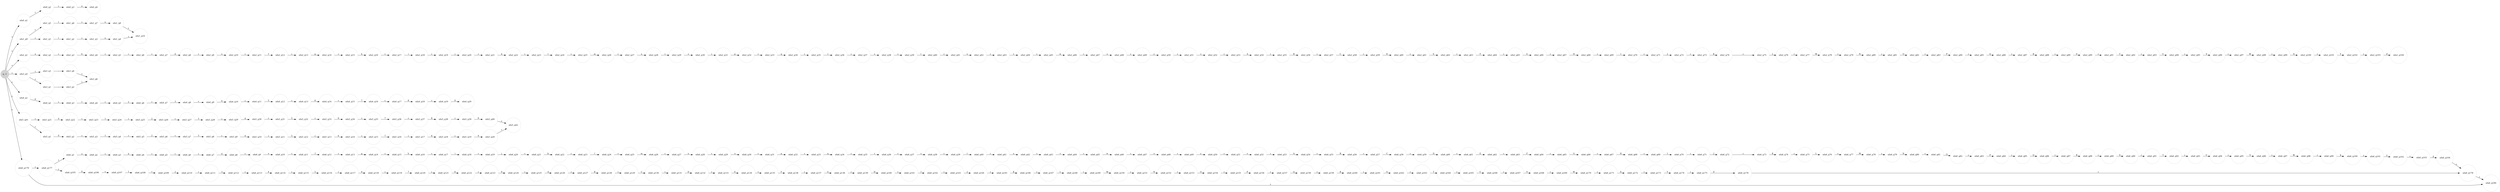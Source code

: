 digraph MegaNFA {
	rankdir=LR
	node [color=lightgrey shape=circle style=filled]
	"q_-1"
	node [shape=circle style=""]
	nfa0_q1
	node [shape=circle style=""]
	nfa0_q4
	node [shape=circle style=""]
	nfa0_q3
	node [shape=circle style=""]
	nfa0_q2
	node [shape=circle style=""]
	nfa1_q5
	node [shape=circle style=""]
	nfa1_q7
	node [shape=circle style=""]
	nfa1_q9
	node [shape=circle style=""]
	nfa1_q3
	node [shape=circle style=""]
	nfa1_q4
	node [shape=circle style=""]
	nfa1_q1
	node [shape=circle style=""]
	nfa1_q10
	node [shape=circle style=""]
	nfa1_q6
	node [shape=circle style=""]
	nfa1_q8
	node [shape=circle style=""]
	nfa1_q2
	node [shape=circle style=""]
	nfa2_q1
	node [shape=circle style=""]
	nfa2_q9
	node [shape=circle style=""]
	nfa2_q45
	node [shape=circle style=""]
	nfa2_q10
	node [shape=circle style=""]
	nfa2_q77
	node [shape=circle style=""]
	nfa2_q46
	node [shape=circle style=""]
	nfa2_q78
	node [shape=circle style=""]
	nfa2_q13
	node [shape=circle style=""]
	nfa2_q14
	node [shape=circle style=""]
	nfa2_q15
	node [shape=circle style=""]
	nfa2_q47
	node [shape=circle style=""]
	nfa2_q79
	node [shape=circle style=""]
	nfa2_q16
	node [shape=circle style=""]
	nfa2_q48
	node [shape=circle style=""]
	nfa2_q80
	node [shape=circle style=""]
	nfa2_q49
	node [shape=circle style=""]
	nfa2_q17
	node [shape=circle style=""]
	nfa2_q81
	node [shape=circle style=""]
	nfa2_q50
	node [shape=circle style=""]
	nfa2_q18
	node [shape=circle style=""]
	nfa2_q82
	node [shape=circle style=""]
	nfa2_q19
	node [shape=circle style=""]
	nfa2_q51
	node [shape=circle style=""]
	nfa2_q83
	node [shape=circle style=""]
	nfa2_q52
	node [shape=circle style=""]
	nfa2_q20
	node [shape=circle style=""]
	nfa2_q84
	node [shape=circle style=""]
	nfa2_q21
	node [shape=circle style=""]
	nfa2_q53
	node [shape=circle style=""]
	nfa2_q85
	node [shape=circle style=""]
	nfa2_q22
	node [shape=circle style=""]
	nfa2_q54
	node [shape=circle style=""]
	nfa2_q86
	node [shape=circle style=""]
	nfa2_q23
	node [shape=circle style=""]
	nfa2_q55
	node [shape=circle style=""]
	nfa2_q87
	node [shape=circle style=""]
	nfa2_q24
	node [shape=circle style=""]
	nfa2_q56
	node [shape=circle style=""]
	nfa2_q76
	node [shape=circle style=""]
	nfa2_q88
	node [shape=circle style=""]
	nfa2_q25
	node [shape=circle style=""]
	nfa2_q57
	node [shape=circle style=""]
	nfa2_q89
	node [shape=circle style=""]
	nfa2_q26
	node [shape=circle style=""]
	nfa2_q58
	node [shape=circle style=""]
	nfa2_q90
	node [shape=circle style=""]
	nfa2_q27
	node [shape=circle style=""]
	nfa2_q59
	node [shape=circle style=""]
	nfa2_q91
	node [shape=circle style=""]
	nfa2_q28
	node [shape=circle style=""]
	nfa2_q60
	node [shape=circle style=""]
	nfa2_q92
	node [shape=circle style=""]
	nfa2_q29
	node [shape=circle style=""]
	nfa2_q61
	node [shape=circle style=""]
	nfa2_q93
	node [shape=circle style=""]
	nfa2_q11
	node [shape=circle style=""]
	nfa2_q30
	node [shape=circle style=""]
	nfa2_q62
	node [shape=circle style=""]
	nfa2_q94
	node [shape=circle style=""]
	nfa2_q31
	node [shape=circle style=""]
	nfa2_q63
	node [shape=circle style=""]
	nfa2_q95
	node [shape=circle style=""]
	nfa2_q32
	node [shape=circle style=""]
	nfa2_q64
	node [shape=circle style=""]
	nfa2_q96
	node [shape=circle style=""]
	nfa2_q12
	node [shape=circle style=""]
	nfa2_q33
	node [shape=circle style=""]
	nfa2_q65
	node [shape=circle style=""]
	nfa2_q97
	node [shape=circle style=""]
	nfa2_q34
	node [shape=circle style=""]
	nfa2_q66
	node [shape=circle style=""]
	nfa2_q98
	node [shape=circle style=""]
	nfa2_q35
	node [shape=circle style=""]
	nfa2_q67
	node [shape=circle style=""]
	nfa2_q99
	node [shape=circle style=""]
	nfa2_q36
	node [shape=circle style=""]
	nfa2_q68
	node [shape=circle style=""]
	nfa2_q100
	node [shape=circle style=""]
	nfa2_q2
	node [shape=circle style=""]
	nfa2_q37
	node [shape=circle style=""]
	nfa2_q69
	node [shape=circle style=""]
	nfa2_q101
	node [shape=circle style=""]
	nfa2_q3
	node [shape=circle style=""]
	nfa2_q38
	node [shape=circle style=""]
	nfa2_q70
	node [shape=circle style=""]
	nfa2_q102
	node [shape=circle style=""]
	nfa2_q4
	node [shape=circle style=""]
	nfa2_q39
	node [shape=circle style=""]
	nfa2_q71
	node [shape=circle style=""]
	nfa2_q103
	node [shape=circle style=""]
	nfa2_q40
	node [shape=circle style=""]
	nfa2_q72
	node [shape=circle style=""]
	nfa2_q104
	node [shape=circle style=""]
	nfa2_q5
	node [shape=circle style=""]
	nfa2_q6
	node [shape=circle style=""]
	nfa2_q41
	node [shape=circle style=""]
	nfa2_q73
	node [shape=circle style=""]
	nfa2_q42
	node [shape=circle style=""]
	nfa2_q74
	node [shape=circle style=""]
	nfa2_q7
	node [shape=circle style=""]
	nfa2_q8
	node [shape=circle style=""]
	nfa2_q43
	node [shape=circle style=""]
	nfa2_q75
	node [shape=circle style=""]
	nfa2_q44
	node [shape=circle style=""]
	nfa3_q2
	node [shape=circle style=""]
	nfa3_q3
	node [shape=circle style=""]
	nfa3_q5
	node [shape=circle style=""]
	nfa3_q1
	node [shape=circle style=""]
	nfa3_q6
	node [shape=circle style=""]
	nfa3_q4
	node [shape=circle style=""]
	nfa4_q17
	node [shape=circle style=""]
	nfa4_q18
	node [shape=circle style=""]
	nfa4_q12
	node [shape=circle style=""]
	nfa4_q1
	node [shape=circle style=""]
	nfa4_q11
	node [shape=circle style=""]
	nfa4_q19
	node [shape=circle style=""]
	nfa4_q20
	node [shape=circle style=""]
	nfa4_q10
	node [shape=circle style=""]
	nfa4_q9
	node [shape=circle style=""]
	nfa4_q8
	node [shape=circle style=""]
	nfa4_q7
	node [shape=circle style=""]
	nfa4_q13
	node [shape=circle style=""]
	nfa4_q6
	node [shape=circle style=""]
	nfa4_q14
	node [shape=circle style=""]
	nfa4_q5
	node [shape=circle style=""]
	nfa4_q15
	node [shape=circle style=""]
	nfa4_q4
	node [shape=circle style=""]
	nfa4_q16
	node [shape=circle style=""]
	nfa4_q3
	node [shape=circle style=""]
	nfa4_q2
	node [shape=circle style=""]
	nfa5_q9
	node [shape=circle style=""]
	nfa5_q16
	node [shape=circle style=""]
	nfa5_q20
	node [shape=circle style=""]
	nfa5_q31
	node [shape=circle style=""]
	nfa5_q39
	node [shape=circle style=""]
	nfa5_q3
	node [shape=circle style=""]
	nfa5_q10
	node [shape=circle style=""]
	nfa5_q32
	node [shape=circle style=""]
	nfa5_q40
	node [shape=circle style=""]
	nfa5_q4
	node [shape=circle style=""]
	nfa5_q11
	node [shape=circle style=""]
	nfa5_q41
	node [shape=circle style=""]
	nfa5_q15
	node [shape=circle style=""]
	nfa5_q19
	node [shape=circle style=""]
	nfa5_q42
	node [shape=circle style=""]
	nfa5_q33
	node [shape=circle style=""]
	nfa5_q12
	node [shape=circle style=""]
	nfa5_q34
	node [shape=circle style=""]
	nfa5_q5
	node [shape=circle style=""]
	nfa5_q13
	node [shape=circle style=""]
	nfa5_q26
	node [shape=circle style=""]
	nfa5_q30
	node [shape=circle style=""]
	nfa5_q14
	node [shape=circle style=""]
	nfa5_q18
	node [shape=circle style=""]
	nfa5_q21
	node [shape=circle style=""]
	nfa5_q38
	node [shape=circle style=""]
	nfa5_q24
	node [shape=circle style=""]
	nfa5_q27
	node [shape=circle style=""]
	nfa5_q35
	node [shape=circle style=""]
	nfa5_q6
	node [shape=circle style=""]
	nfa5_q22
	node [shape=circle style=""]
	nfa5_q28
	node [shape=circle style=""]
	nfa5_q36
	node [shape=circle style=""]
	nfa5_q7
	node [shape=circle style=""]
	nfa5_q25
	node [shape=circle style=""]
	nfa5_q2
	node [shape=circle style=""]
	nfa5_q17
	node [shape=circle style=""]
	nfa5_q23
	node [shape=circle style=""]
	nfa5_q29
	node [shape=circle style=""]
	nfa5_q37
	node [shape=circle style=""]
	nfa5_q8
	node [shape=circle style=""]
	nfa5_q1
	node [shape=circle style=""]
	nfa6_q8
	node [shape=circle style=""]
	nfa6_q87
	node [shape=circle style=""]
	nfa6_q119
	node [shape=circle style=""]
	nfa6_q51
	node [shape=circle style=""]
	nfa6_q151
	node [shape=circle style=""]
	nfa6_q9
	node [shape=circle style=""]
	nfa6_q88
	node [shape=circle style=""]
	nfa6_q120
	node [shape=circle style=""]
	nfa6_q52
	node [shape=circle style=""]
	nfa6_q152
	node [shape=circle style=""]
	nfa6_q10
	node [shape=circle style=""]
	nfa6_q53
	node [shape=circle style=""]
	nfa6_q89
	node [shape=circle style=""]
	nfa6_q121
	node [shape=circle style=""]
	nfa6_q11
	node [shape=circle style=""]
	nfa6_q153
	node [shape=circle style=""]
	nfa6_q54
	node [shape=circle style=""]
	nfa6_q90
	node [shape=circle style=""]
	nfa6_q122
	node [shape=circle style=""]
	nfa6_q12
	node [shape=circle style=""]
	nfa6_q154
	node [shape=circle style=""]
	nfa6_q55
	node [shape=circle style=""]
	nfa6_q13
	node [shape=circle style=""]
	nfa6_q56
	node [shape=circle style=""]
	nfa6_q91
	node [shape=circle style=""]
	nfa6_q123
	node [shape=circle style=""]
	nfa6_q155
	node [shape=circle style=""]
	nfa6_q14
	node [shape=circle style=""]
	nfa6_q57
	node [shape=circle style=""]
	nfa6_q92
	node [shape=circle style=""]
	nfa6_q124
	node [shape=circle style=""]
	nfa6_q156
	node [shape=circle style=""]
	nfa6_q15
	node [shape=circle style=""]
	nfa6_q58
	node [shape=circle style=""]
	nfa6_q16
	node [shape=circle style=""]
	nfa6_q93
	node [shape=circle style=""]
	nfa6_q125
	node [shape=circle style=""]
	nfa6_q59
	node [shape=circle style=""]
	nfa6_q157
	node [shape=circle style=""]
	nfa6_q17
	node [shape=circle style=""]
	nfa6_q94
	node [shape=circle style=""]
	nfa6_q126
	node [shape=circle style=""]
	nfa6_q60
	node [shape=circle style=""]
	nfa6_q158
	node [shape=circle style=""]
	nfa6_q18
	node [shape=circle style=""]
	nfa6_q61
	node [shape=circle style=""]
	nfa6_q95
	node [shape=circle style=""]
	nfa6_q127
	node [shape=circle style=""]
	nfa6_q19
	node [shape=circle style=""]
	nfa6_q159
	node [shape=circle style=""]
	nfa6_q62
	node [shape=circle style=""]
	nfa6_q96
	node [shape=circle style=""]
	nfa6_q128
	node [shape=circle style=""]
	nfa6_q20
	node [shape=circle style=""]
	nfa6_q160
	node [shape=circle style=""]
	nfa6_q63
	node [shape=circle style=""]
	nfa6_q21
	node [shape=circle style=""]
	nfa6_q64
	node [shape=circle style=""]
	nfa6_q97
	node [shape=circle style=""]
	nfa6_q129
	node [shape=circle style=""]
	nfa6_q161
	node [shape=circle style=""]
	nfa6_q22
	node [shape=circle style=""]
	nfa6_q65
	node [shape=circle style=""]
	nfa6_q98
	node [shape=circle style=""]
	nfa6_q130
	node [shape=circle style=""]
	nfa6_q162
	node [shape=circle style=""]
	nfa6_q23
	node [shape=circle style=""]
	nfa6_q66
	node [shape=circle style=""]
	nfa6_q24
	node [shape=circle style=""]
	nfa6_q99
	node [shape=circle style=""]
	nfa6_q131
	node [shape=circle style=""]
	nfa6_q67
	node [shape=circle style=""]
	nfa6_q163
	node [shape=circle style=""]
	nfa6_q25
	node [shape=circle style=""]
	nfa6_q100
	node [shape=circle style=""]
	nfa6_q132
	node [shape=circle style=""]
	nfa6_q68
	node [shape=circle style=""]
	nfa6_q164
	node [shape=circle style=""]
	nfa6_q26
	node [shape=circle style=""]
	nfa6_q69
	node [shape=circle style=""]
	nfa6_q101
	node [shape=circle style=""]
	nfa6_q133
	node [shape=circle style=""]
	nfa6_q27
	node [shape=circle style=""]
	nfa6_q165
	node [shape=circle style=""]
	nfa6_q70
	node [shape=circle style=""]
	nfa6_q102
	node [shape=circle style=""]
	nfa6_q134
	node [shape=circle style=""]
	nfa6_q28
	node [shape=circle style=""]
	nfa6_q166
	node [shape=circle style=""]
	nfa6_q29
	node [shape=circle style=""]
	nfa6_q71
	node [shape=circle style=""]
	nfa6_q103
	node [shape=circle style=""]
	nfa6_q135
	node [shape=circle style=""]
	nfa6_q167
	node [shape=circle style=""]
	nfa6_q30
	node [shape=circle style=""]
	nfa6_q72
	node [shape=circle style=""]
	nfa6_q104
	node [shape=circle style=""]
	nfa6_q136
	node [shape=circle style=""]
	nfa6_q168
	node [shape=circle style=""]
	nfa6_q31
	node [shape=circle style=""]
	nfa6_q1
	node [shape=circle style=""]
	nfa6_q73
	node [shape=circle style=""]
	nfa6_q32
	node [shape=circle style=""]
	nfa6_q105
	node [shape=circle style=""]
	nfa6_q137
	node [shape=circle style=""]
	nfa6_q169
	node [shape=circle style=""]
	nfa6_q74
	node [shape=circle style=""]
	nfa6_q33
	node [shape=circle style=""]
	nfa6_q106
	node [shape=circle style=""]
	nfa6_q138
	node [shape=circle style=""]
	nfa6_q170
	node [shape=circle style=""]
	nfa6_q34
	node [shape=circle style=""]
	nfa6_q75
	node [shape=circle style=""]
	nfa6_q107
	node [shape=circle style=""]
	nfa6_q139
	node [shape=circle style=""]
	nfa6_q35
	node [shape=circle style=""]
	nfa6_q171
	node [shape=circle style=""]
	nfa6_q76
	node [shape=circle style=""]
	nfa6_q108
	node [shape=circle style=""]
	nfa6_q140
	node [shape=circle style=""]
	nfa6_q36
	node [shape=circle style=""]
	nfa6_q172
	node [shape=circle style=""]
	nfa6_q37
	node [shape=circle style=""]
	nfa6_q77
	node [shape=circle style=""]
	nfa6_q109
	node [shape=circle style=""]
	nfa6_q141
	node [shape=circle style=""]
	nfa6_q173
	node [shape=circle style=""]
	nfa6_q38
	node [shape=circle style=""]
	nfa6_q78
	node [shape=circle style=""]
	nfa6_q110
	node [shape=circle style=""]
	nfa6_q142
	node [shape=circle style=""]
	nfa6_q174
	node [shape=circle style=""]
	nfa6_q39
	node [shape=circle style=""]
	nfa6_q79
	node [shape=circle style=""]
	nfa6_q40
	node [shape=circle style=""]
	nfa6_q111
	node [shape=circle style=""]
	nfa6_q143
	node [shape=circle style=""]
	nfa6_q175
	node [shape=circle style=""]
	nfa6_q80
	node [shape=circle style=""]
	nfa6_q41
	node [shape=circle style=""]
	nfa6_q112
	node [shape=circle style=""]
	nfa6_q144
	node [shape=circle style=""]
	nfa6_q176
	node [shape=circle style=""]
	nfa6_q42
	node [shape=circle style=""]
	nfa6_q81
	node [shape=circle style=""]
	nfa6_q113
	node [shape=circle style=""]
	nfa6_q145
	node [shape=circle style=""]
	nfa6_q43
	node [shape=circle style=""]
	nfa6_q177
	node [shape=circle style=""]
	nfa6_q2
	node [shape=circle style=""]
	nfa6_q82
	node [shape=circle style=""]
	nfa6_q114
	node [shape=circle style=""]
	nfa6_q146
	node [shape=circle style=""]
	nfa6_q44
	node [shape=circle style=""]
	nfa6_q178
	node [shape=circle style=""]
	nfa6_q3
	node [shape=circle style=""]
	nfa6_q45
	node [shape=circle style=""]
	nfa6_q83
	node [shape=circle style=""]
	nfa6_q115
	node [shape=circle style=""]
	nfa6_q147
	node [shape=circle style=""]
	nfa6_q4
	node [shape=circle style=""]
	nfa6_q46
	node [shape=circle style=""]
	nfa6_q84
	node [shape=circle style=""]
	nfa6_q179
	node [shape=circle style=""]
	nfa6_q116
	node [shape=circle style=""]
	nfa6_q148
	node [shape=circle style=""]
	nfa6_q47
	node [shape=circle style=""]
	nfa6_q180
	node [shape=circle style=""]
	nfa6_q5
	node [shape=circle style=""]
	nfa6_q85
	node [shape=circle style=""]
	nfa6_q48
	node [shape=circle style=""]
	nfa6_q117
	node [shape=circle style=""]
	nfa6_q149
	node [shape=circle style=""]
	nfa6_q6
	node [shape=circle style=""]
	nfa6_q86
	node [shape=circle style=""]
	nfa6_q49
	node [shape=circle style=""]
	nfa6_q118
	node [shape=circle style=""]
	nfa6_q150
	node [shape=circle style=""]
	nfa6_q7
	node [shape=circle style=""]
	nfa6_q50
	"q_-1" -> nfa0_q1 [label="ε"]
	"q_-1" -> nfa1_q9 [label="ε"]
	"q_-1" -> nfa2_q1 [label="ε"]
	"q_-1" -> nfa3_q5 [label="ε"]
	"q_-1" -> nfa4_q1 [label="ε"]
	"q_-1" -> nfa5_q41 [label="ε"]
	"q_-1" -> nfa6_q179 [label="ε"]
	nfa0_q1 -> nfa0_q2 [label=t]
	nfa0_q3 -> nfa0_q4 [label=n]
	nfa0_q2 -> nfa0_q3 [label="ε"]
	nfa1_q5 -> nfa1_q6 [label=t]
	nfa1_q7 -> nfa1_q8 [label=n]
	nfa1_q9 -> nfa1_q1 [label="ε"]
	nfa1_q9 -> nfa1_q5 [label="ε"]
	nfa1_q3 -> nfa1_q4 [label=n]
	nfa1_q4 -> nfa1_q10 [label="ε"]
	nfa1_q1 -> nfa1_q2 [label=t]
	nfa1_q6 -> nfa1_q7 [label="ε"]
	nfa1_q8 -> nfa1_q10 [label="ε"]
	nfa1_q2 -> nfa1_q3 [label="ε"]
	nfa2_q1 -> nfa2_q2 [label=a]
	nfa2_q9 -> nfa2_q10 [label=e]
	nfa2_q45 -> nfa2_q46 [label=w]
	nfa2_q10 -> nfa2_q11 [label="ε"]
	nfa2_q77 -> nfa2_q78 [label=M]
	nfa2_q46 -> nfa2_q47 [label="ε"]
	nfa2_q78 -> nfa2_q79 [label="ε"]
	nfa2_q13 -> nfa2_q14 [label=g]
	nfa2_q14 -> nfa2_q15 [label="ε"]
	nfa2_q15 -> nfa2_q16 [label=h]
	nfa2_q47 -> nfa2_q48 [label=x]
	nfa2_q79 -> nfa2_q80 [label=N]
	nfa2_q16 -> nfa2_q17 [label="ε"]
	nfa2_q48 -> nfa2_q49 [label="ε"]
	nfa2_q80 -> nfa2_q81 [label="ε"]
	nfa2_q49 -> nfa2_q50 [label=y]
	nfa2_q17 -> nfa2_q18 [label=i]
	nfa2_q81 -> nfa2_q82 [label=O]
	nfa2_q50 -> nfa2_q51 [label="ε"]
	nfa2_q18 -> nfa2_q19 [label="ε"]
	nfa2_q82 -> nfa2_q83 [label="ε"]
	nfa2_q19 -> nfa2_q20 [label=j]
	nfa2_q51 -> nfa2_q52 [label=z]
	nfa2_q83 -> nfa2_q84 [label=P]
	nfa2_q52 -> nfa2_q53 [label="ε"]
	nfa2_q20 -> nfa2_q21 [label="ε"]
	nfa2_q84 -> nfa2_q85 [label="ε"]
	nfa2_q21 -> nfa2_q22 [label=k]
	nfa2_q53 -> nfa2_q54 [label=A]
	nfa2_q85 -> nfa2_q86 [label=Q]
	nfa2_q22 -> nfa2_q23 [label="ε"]
	nfa2_q54 -> nfa2_q55 [label="ε"]
	nfa2_q86 -> nfa2_q87 [label="ε"]
	nfa2_q23 -> nfa2_q24 [label=l]
	nfa2_q55 -> nfa2_q56 [label=B]
	nfa2_q87 -> nfa2_q88 [label=R]
	nfa2_q24 -> nfa2_q25 [label="ε"]
	nfa2_q56 -> nfa2_q57 [label="ε"]
	nfa2_q76 -> nfa2_q77 [label="ε"]
	nfa2_q88 -> nfa2_q89 [label="ε"]
	nfa2_q25 -> nfa2_q26 [label=m]
	nfa2_q57 -> nfa2_q58 [label=C]
	nfa2_q89 -> nfa2_q90 [label=S]
	nfa2_q26 -> nfa2_q27 [label="ε"]
	nfa2_q58 -> nfa2_q59 [label="ε"]
	nfa2_q90 -> nfa2_q91 [label="ε"]
	nfa2_q27 -> nfa2_q28 [label=n]
	nfa2_q59 -> nfa2_q60 [label=D]
	nfa2_q91 -> nfa2_q92 [label=T]
	nfa2_q28 -> nfa2_q29 [label="ε"]
	nfa2_q60 -> nfa2_q61 [label="ε"]
	nfa2_q92 -> nfa2_q93 [label="ε"]
	nfa2_q29 -> nfa2_q30 [label=o]
	nfa2_q61 -> nfa2_q62 [label=E]
	nfa2_q93 -> nfa2_q94 [label=U]
	nfa2_q11 -> nfa2_q12 [label=f]
	nfa2_q30 -> nfa2_q31 [label="ε"]
	nfa2_q62 -> nfa2_q63 [label="ε"]
	nfa2_q94 -> nfa2_q95 [label="ε"]
	nfa2_q31 -> nfa2_q32 [label=p]
	nfa2_q63 -> nfa2_q64 [label=F]
	nfa2_q95 -> nfa2_q96 [label=V]
	nfa2_q32 -> nfa2_q33 [label="ε"]
	nfa2_q64 -> nfa2_q65 [label="ε"]
	nfa2_q96 -> nfa2_q97 [label="ε"]
	nfa2_q12 -> nfa2_q13 [label="ε"]
	nfa2_q33 -> nfa2_q34 [label=q]
	nfa2_q65 -> nfa2_q66 [label=G]
	nfa2_q97 -> nfa2_q98 [label=W]
	nfa2_q34 -> nfa2_q35 [label="ε"]
	nfa2_q66 -> nfa2_q67 [label="ε"]
	nfa2_q98 -> nfa2_q99 [label="ε"]
	nfa2_q35 -> nfa2_q36 [label=r]
	nfa2_q67 -> nfa2_q68 [label=H]
	nfa2_q99 -> nfa2_q100 [label=X]
	nfa2_q36 -> nfa2_q37 [label="ε"]
	nfa2_q68 -> nfa2_q69 [label="ε"]
	nfa2_q100 -> nfa2_q101 [label="ε"]
	nfa2_q2 -> nfa2_q3 [label="ε"]
	nfa2_q37 -> nfa2_q38 [label=s]
	nfa2_q69 -> nfa2_q70 [label=I]
	nfa2_q101 -> nfa2_q102 [label=Y]
	nfa2_q3 -> nfa2_q4 [label=b]
	nfa2_q38 -> nfa2_q39 [label="ε"]
	nfa2_q70 -> nfa2_q71 [label="ε"]
	nfa2_q102 -> nfa2_q103 [label="ε"]
	nfa2_q4 -> nfa2_q5 [label="ε"]
	nfa2_q39 -> nfa2_q40 [label=t]
	nfa2_q71 -> nfa2_q72 [label=J]
	nfa2_q103 -> nfa2_q104 [label=Z]
	nfa2_q40 -> nfa2_q41 [label="ε"]
	nfa2_q72 -> nfa2_q73 [label="ε"]
	nfa2_q5 -> nfa2_q6 [label=c]
	nfa2_q6 -> nfa2_q7 [label="ε"]
	nfa2_q41 -> nfa2_q42 [label=u]
	nfa2_q73 -> nfa2_q74 [label=K]
	nfa2_q42 -> nfa2_q43 [label="ε"]
	nfa2_q74 -> nfa2_q75 [label="ε"]
	nfa2_q7 -> nfa2_q8 [label=d]
	nfa2_q8 -> nfa2_q9 [label="ε"]
	nfa2_q43 -> nfa2_q44 [label=v]
	nfa2_q75 -> nfa2_q76 [label=L]
	nfa2_q44 -> nfa2_q45 [label="ε"]
	nfa3_q2 -> nfa3_q6 [label="ε"]
	nfa3_q3 -> nfa3_q4 [label=_]
	nfa3_q5 -> nfa3_q1 [label="ε"]
	nfa3_q5 -> nfa3_q3 [label="ε"]
	nfa3_q1 -> nfa3_q2 [label=_]
	nfa3_q4 -> nfa3_q6 [label="ε"]
	nfa4_q17 -> nfa4_q18 [label=8]
	nfa4_q18 -> nfa4_q19 [label="ε"]
	nfa4_q12 -> nfa4_q13 [label="ε"]
	nfa4_q1 -> nfa4_q2 [label=0]
	nfa4_q11 -> nfa4_q12 [label=5]
	nfa4_q19 -> nfa4_q20 [label=9]
	nfa4_q10 -> nfa4_q11 [label="ε"]
	nfa4_q9 -> nfa4_q10 [label=4]
	nfa4_q8 -> nfa4_q9 [label="ε"]
	nfa4_q7 -> nfa4_q8 [label=3]
	nfa4_q13 -> nfa4_q14 [label=6]
	nfa4_q6 -> nfa4_q7 [label="ε"]
	nfa4_q14 -> nfa4_q15 [label="ε"]
	nfa4_q5 -> nfa4_q6 [label=2]
	nfa4_q15 -> nfa4_q16 [label=7]
	nfa4_q4 -> nfa4_q5 [label="ε"]
	nfa4_q16 -> nfa4_q17 [label="ε"]
	nfa4_q3 -> nfa4_q4 [label=1]
	nfa4_q2 -> nfa4_q3 [label="ε"]
	nfa5_q9 -> nfa5_q10 [label=4]
	nfa5_q16 -> nfa5_q17 [label="ε"]
	nfa5_q20 -> nfa5_q42 [label="ε"]
	nfa5_q31 -> nfa5_q32 [label=5]
	nfa5_q39 -> nfa5_q40 [label=9]
	nfa5_q3 -> nfa5_q4 [label=1]
	nfa5_q10 -> nfa5_q11 [label="ε"]
	nfa5_q32 -> nfa5_q33 [label="ε"]
	nfa5_q40 -> nfa5_q42 [label="ε"]
	nfa5_q4 -> nfa5_q5 [label="ε"]
	nfa5_q11 -> nfa5_q12 [label=5]
	nfa5_q41 -> nfa5_q1 [label="ε"]
	nfa5_q41 -> nfa5_q21 [label="ε"]
	nfa5_q15 -> nfa5_q16 [label=7]
	nfa5_q19 -> nfa5_q20 [label=9]
	nfa5_q33 -> nfa5_q34 [label=6]
	nfa5_q12 -> nfa5_q13 [label="ε"]
	nfa5_q34 -> nfa5_q35 [label="ε"]
	nfa5_q5 -> nfa5_q6 [label=2]
	nfa5_q13 -> nfa5_q14 [label=6]
	nfa5_q26 -> nfa5_q27 [label="ε"]
	nfa5_q30 -> nfa5_q31 [label="ε"]
	nfa5_q14 -> nfa5_q15 [label="ε"]
	nfa5_q18 -> nfa5_q19 [label="ε"]
	nfa5_q21 -> nfa5_q22 [label=0]
	nfa5_q38 -> nfa5_q39 [label="ε"]
	nfa5_q24 -> nfa5_q25 [label="ε"]
	nfa5_q27 -> nfa5_q28 [label=3]
	nfa5_q35 -> nfa5_q36 [label=7]
	nfa5_q6 -> nfa5_q7 [label="ε"]
	nfa5_q22 -> nfa5_q23 [label="ε"]
	nfa5_q28 -> nfa5_q29 [label="ε"]
	nfa5_q36 -> nfa5_q37 [label="ε"]
	nfa5_q7 -> nfa5_q8 [label=3]
	nfa5_q25 -> nfa5_q26 [label=2]
	nfa5_q2 -> nfa5_q3 [label="ε"]
	nfa5_q17 -> nfa5_q18 [label=8]
	nfa5_q23 -> nfa5_q24 [label=1]
	nfa5_q29 -> nfa5_q30 [label=4]
	nfa5_q37 -> nfa5_q38 [label=8]
	nfa5_q8 -> nfa5_q9 [label="ε"]
	nfa5_q1 -> nfa5_q2 [label=0]
	nfa6_q8 -> nfa6_q9 [label="ε"]
	nfa6_q87 -> nfa6_q88 [label=R]
	nfa6_q119 -> nfa6_q120 [label=7]
	nfa6_q51 -> nfa6_q52 [label=z]
	nfa6_q151 -> nfa6_q152 [label=N]
	nfa6_q9 -> nfa6_q10 [label=e]
	nfa6_q88 -> nfa6_q89 [label="ε"]
	nfa6_q120 -> nfa6_q121 [label="ε"]
	nfa6_q52 -> nfa6_q53 [label="ε"]
	nfa6_q152 -> nfa6_q153 [label="ε"]
	nfa6_q10 -> nfa6_q11 [label="ε"]
	nfa6_q53 -> nfa6_q54 [label=A]
	nfa6_q89 -> nfa6_q90 [label=S]
	nfa6_q121 -> nfa6_q122 [label=8]
	nfa6_q11 -> nfa6_q12 [label=f]
	nfa6_q153 -> nfa6_q154 [label=O]
	nfa6_q54 -> nfa6_q55 [label="ε"]
	nfa6_q90 -> nfa6_q91 [label="ε"]
	nfa6_q122 -> nfa6_q123 [label="ε"]
	nfa6_q12 -> nfa6_q13 [label="ε"]
	nfa6_q154 -> nfa6_q155 [label="ε"]
	nfa6_q55 -> nfa6_q56 [label=B]
	nfa6_q13 -> nfa6_q14 [label=g]
	nfa6_q56 -> nfa6_q57 [label="ε"]
	nfa6_q91 -> nfa6_q92 [label=T]
	nfa6_q123 -> nfa6_q124 [label=9]
	nfa6_q155 -> nfa6_q156 [label=P]
	nfa6_q14 -> nfa6_q15 [label="ε"]
	nfa6_q57 -> nfa6_q58 [label=C]
	nfa6_q92 -> nfa6_q93 [label="ε"]
	nfa6_q124 -> nfa6_q125 [label="ε"]
	nfa6_q156 -> nfa6_q157 [label="ε"]
	nfa6_q15 -> nfa6_q16 [label=h]
	nfa6_q58 -> nfa6_q59 [label="ε"]
	nfa6_q16 -> nfa6_q17 [label="ε"]
	nfa6_q93 -> nfa6_q94 [label=U]
	nfa6_q125 -> nfa6_q126 [label=A]
	nfa6_q59 -> nfa6_q60 [label=D]
	nfa6_q157 -> nfa6_q158 [label=Q]
	nfa6_q17 -> nfa6_q18 [label=i]
	nfa6_q94 -> nfa6_q95 [label="ε"]
	nfa6_q126 -> nfa6_q127 [label="ε"]
	nfa6_q60 -> nfa6_q61 [label="ε"]
	nfa6_q158 -> nfa6_q159 [label="ε"]
	nfa6_q18 -> nfa6_q19 [label="ε"]
	nfa6_q61 -> nfa6_q62 [label=E]
	nfa6_q95 -> nfa6_q96 [label=V]
	nfa6_q127 -> nfa6_q128 [label=B]
	nfa6_q19 -> nfa6_q20 [label=j]
	nfa6_q159 -> nfa6_q160 [label=R]
	nfa6_q62 -> nfa6_q63 [label="ε"]
	nfa6_q96 -> nfa6_q97 [label="ε"]
	nfa6_q128 -> nfa6_q129 [label="ε"]
	nfa6_q20 -> nfa6_q21 [label="ε"]
	nfa6_q160 -> nfa6_q161 [label="ε"]
	nfa6_q63 -> nfa6_q64 [label=F]
	nfa6_q21 -> nfa6_q22 [label=k]
	nfa6_q64 -> nfa6_q65 [label="ε"]
	nfa6_q97 -> nfa6_q98 [label=W]
	nfa6_q129 -> nfa6_q130 [label=C]
	nfa6_q161 -> nfa6_q162 [label=S]
	nfa6_q22 -> nfa6_q23 [label="ε"]
	nfa6_q65 -> nfa6_q66 [label=G]
	nfa6_q98 -> nfa6_q99 [label="ε"]
	nfa6_q130 -> nfa6_q131 [label="ε"]
	nfa6_q162 -> nfa6_q163 [label="ε"]
	nfa6_q23 -> nfa6_q24 [label=l]
	nfa6_q66 -> nfa6_q67 [label="ε"]
	nfa6_q24 -> nfa6_q25 [label="ε"]
	nfa6_q99 -> nfa6_q100 [label=X]
	nfa6_q131 -> nfa6_q132 [label=D]
	nfa6_q67 -> nfa6_q68 [label=H]
	nfa6_q163 -> nfa6_q164 [label=T]
	nfa6_q25 -> nfa6_q26 [label=m]
	nfa6_q100 -> nfa6_q101 [label="ε"]
	nfa6_q132 -> nfa6_q133 [label="ε"]
	nfa6_q68 -> nfa6_q69 [label="ε"]
	nfa6_q164 -> nfa6_q165 [label="ε"]
	nfa6_q26 -> nfa6_q27 [label="ε"]
	nfa6_q69 -> nfa6_q70 [label=I]
	nfa6_q101 -> nfa6_q102 [label=Y]
	nfa6_q133 -> nfa6_q134 [label=E]
	nfa6_q27 -> nfa6_q28 [label=n]
	nfa6_q165 -> nfa6_q166 [label=U]
	nfa6_q70 -> nfa6_q71 [label="ε"]
	nfa6_q102 -> nfa6_q103 [label="ε"]
	nfa6_q134 -> nfa6_q135 [label="ε"]
	nfa6_q28 -> nfa6_q29 [label="ε"]
	nfa6_q166 -> nfa6_q167 [label="ε"]
	nfa6_q29 -> nfa6_q30 [label=o]
	nfa6_q71 -> nfa6_q72 [label=J]
	nfa6_q103 -> nfa6_q104 [label=Z]
	nfa6_q135 -> nfa6_q136 [label=F]
	nfa6_q167 -> nfa6_q168 [label=V]
	nfa6_q30 -> nfa6_q31 [label="ε"]
	nfa6_q72 -> nfa6_q73 [label="ε"]
	nfa6_q104 -> nfa6_q178 [label="ε"]
	nfa6_q136 -> nfa6_q137 [label="ε"]
	nfa6_q168 -> nfa6_q169 [label="ε"]
	nfa6_q31 -> nfa6_q32 [label=p]
	nfa6_q1 -> nfa6_q2 [label=a]
	nfa6_q73 -> nfa6_q74 [label=K]
	nfa6_q32 -> nfa6_q33 [label="ε"]
	nfa6_q105 -> nfa6_q106 [label=0]
	nfa6_q137 -> nfa6_q138 [label=G]
	nfa6_q169 -> nfa6_q170 [label=W]
	nfa6_q74 -> nfa6_q75 [label="ε"]
	nfa6_q33 -> nfa6_q34 [label=q]
	nfa6_q106 -> nfa6_q107 [label="ε"]
	nfa6_q138 -> nfa6_q139 [label="ε"]
	nfa6_q170 -> nfa6_q171 [label="ε"]
	nfa6_q34 -> nfa6_q35 [label="ε"]
	nfa6_q75 -> nfa6_q76 [label=L]
	nfa6_q107 -> nfa6_q108 [label=1]
	nfa6_q139 -> nfa6_q140 [label=H]
	nfa6_q35 -> nfa6_q36 [label=r]
	nfa6_q171 -> nfa6_q172 [label=X]
	nfa6_q76 -> nfa6_q77 [label="ε"]
	nfa6_q108 -> nfa6_q109 [label="ε"]
	nfa6_q140 -> nfa6_q141 [label="ε"]
	nfa6_q36 -> nfa6_q37 [label="ε"]
	nfa6_q172 -> nfa6_q173 [label="ε"]
	nfa6_q37 -> nfa6_q38 [label=s]
	nfa6_q77 -> nfa6_q78 [label=M]
	nfa6_q109 -> nfa6_q110 [label=2]
	nfa6_q141 -> nfa6_q142 [label=I]
	nfa6_q173 -> nfa6_q174 [label=Y]
	nfa6_q38 -> nfa6_q39 [label="ε"]
	nfa6_q78 -> nfa6_q79 [label="ε"]
	nfa6_q110 -> nfa6_q111 [label="ε"]
	nfa6_q142 -> nfa6_q143 [label="ε"]
	nfa6_q174 -> nfa6_q175 [label="ε"]
	nfa6_q39 -> nfa6_q40 [label=t]
	nfa6_q79 -> nfa6_q80 [label=N]
	nfa6_q40 -> nfa6_q41 [label="ε"]
	nfa6_q111 -> nfa6_q112 [label=3]
	nfa6_q143 -> nfa6_q144 [label=J]
	nfa6_q175 -> nfa6_q176 [label=Z]
	nfa6_q80 -> nfa6_q81 [label="ε"]
	nfa6_q41 -> nfa6_q42 [label=u]
	nfa6_q112 -> nfa6_q113 [label="ε"]
	nfa6_q144 -> nfa6_q145 [label="ε"]
	nfa6_q176 -> nfa6_q178 [label="ε"]
	nfa6_q42 -> nfa6_q43 [label="ε"]
	nfa6_q81 -> nfa6_q82 [label=O]
	nfa6_q113 -> nfa6_q114 [label=4]
	nfa6_q145 -> nfa6_q146 [label=K]
	nfa6_q43 -> nfa6_q44 [label=v]
	nfa6_q177 -> nfa6_q1 [label="ε"]
	nfa6_q177 -> nfa6_q105 [label="ε"]
	nfa6_q2 -> nfa6_q3 [label="ε"]
	nfa6_q82 -> nfa6_q83 [label="ε"]
	nfa6_q114 -> nfa6_q115 [label="ε"]
	nfa6_q146 -> nfa6_q147 [label="ε"]
	nfa6_q44 -> nfa6_q45 [label="ε"]
	nfa6_q178 -> nfa6_q180 [label="ε"]
	nfa6_q3 -> nfa6_q4 [label=b]
	nfa6_q45 -> nfa6_q46 [label=w]
	nfa6_q83 -> nfa6_q84 [label=P]
	nfa6_q115 -> nfa6_q116 [label=5]
	nfa6_q147 -> nfa6_q148 [label=L]
	nfa6_q4 -> nfa6_q5 [label="ε"]
	nfa6_q46 -> nfa6_q47 [label="ε"]
	nfa6_q84 -> nfa6_q85 [label="ε"]
	nfa6_q179 -> nfa6_q177 [label="ε"]
	nfa6_q179 -> nfa6_q180 [label="ε"]
	nfa6_q116 -> nfa6_q117 [label="ε"]
	nfa6_q148 -> nfa6_q149 [label="ε"]
	nfa6_q47 -> nfa6_q48 [label=x]
	nfa6_q5 -> nfa6_q6 [label=c]
	nfa6_q85 -> nfa6_q86 [label=Q]
	nfa6_q48 -> nfa6_q49 [label="ε"]
	nfa6_q117 -> nfa6_q118 [label=6]
	nfa6_q149 -> nfa6_q150 [label=M]
	nfa6_q6 -> nfa6_q7 [label="ε"]
	nfa6_q86 -> nfa6_q87 [label="ε"]
	nfa6_q49 -> nfa6_q50 [label=y]
	nfa6_q118 -> nfa6_q119 [label="ε"]
	nfa6_q150 -> nfa6_q151 [label="ε"]
	nfa6_q7 -> nfa6_q8 [label=d]
	nfa6_q50 -> nfa6_q51 [label="ε"]
}
